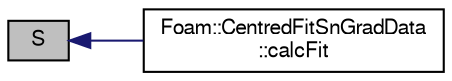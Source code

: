 digraph "S"
{
  bgcolor="transparent";
  edge [fontname="FreeSans",fontsize="10",labelfontname="FreeSans",labelfontsize="10"];
  node [fontname="FreeSans",fontsize="10",shape=record];
  rankdir="LR";
  Node27 [label="S",height=0.2,width=0.4,color="black", fillcolor="grey75", style="filled", fontcolor="black"];
  Node27 -> Node28 [dir="back",color="midnightblue",fontsize="10",style="solid",fontname="FreeSans"];
  Node28 [label="Foam::CentredFitSnGradData\l::calcFit",height=0.2,width=0.4,color="black",URL="$a22586.html#a41361d5f8c5e64ad06c0a3a5883201af",tooltip="Calculate the fit for the specified face and set the coefficients. "];
}
